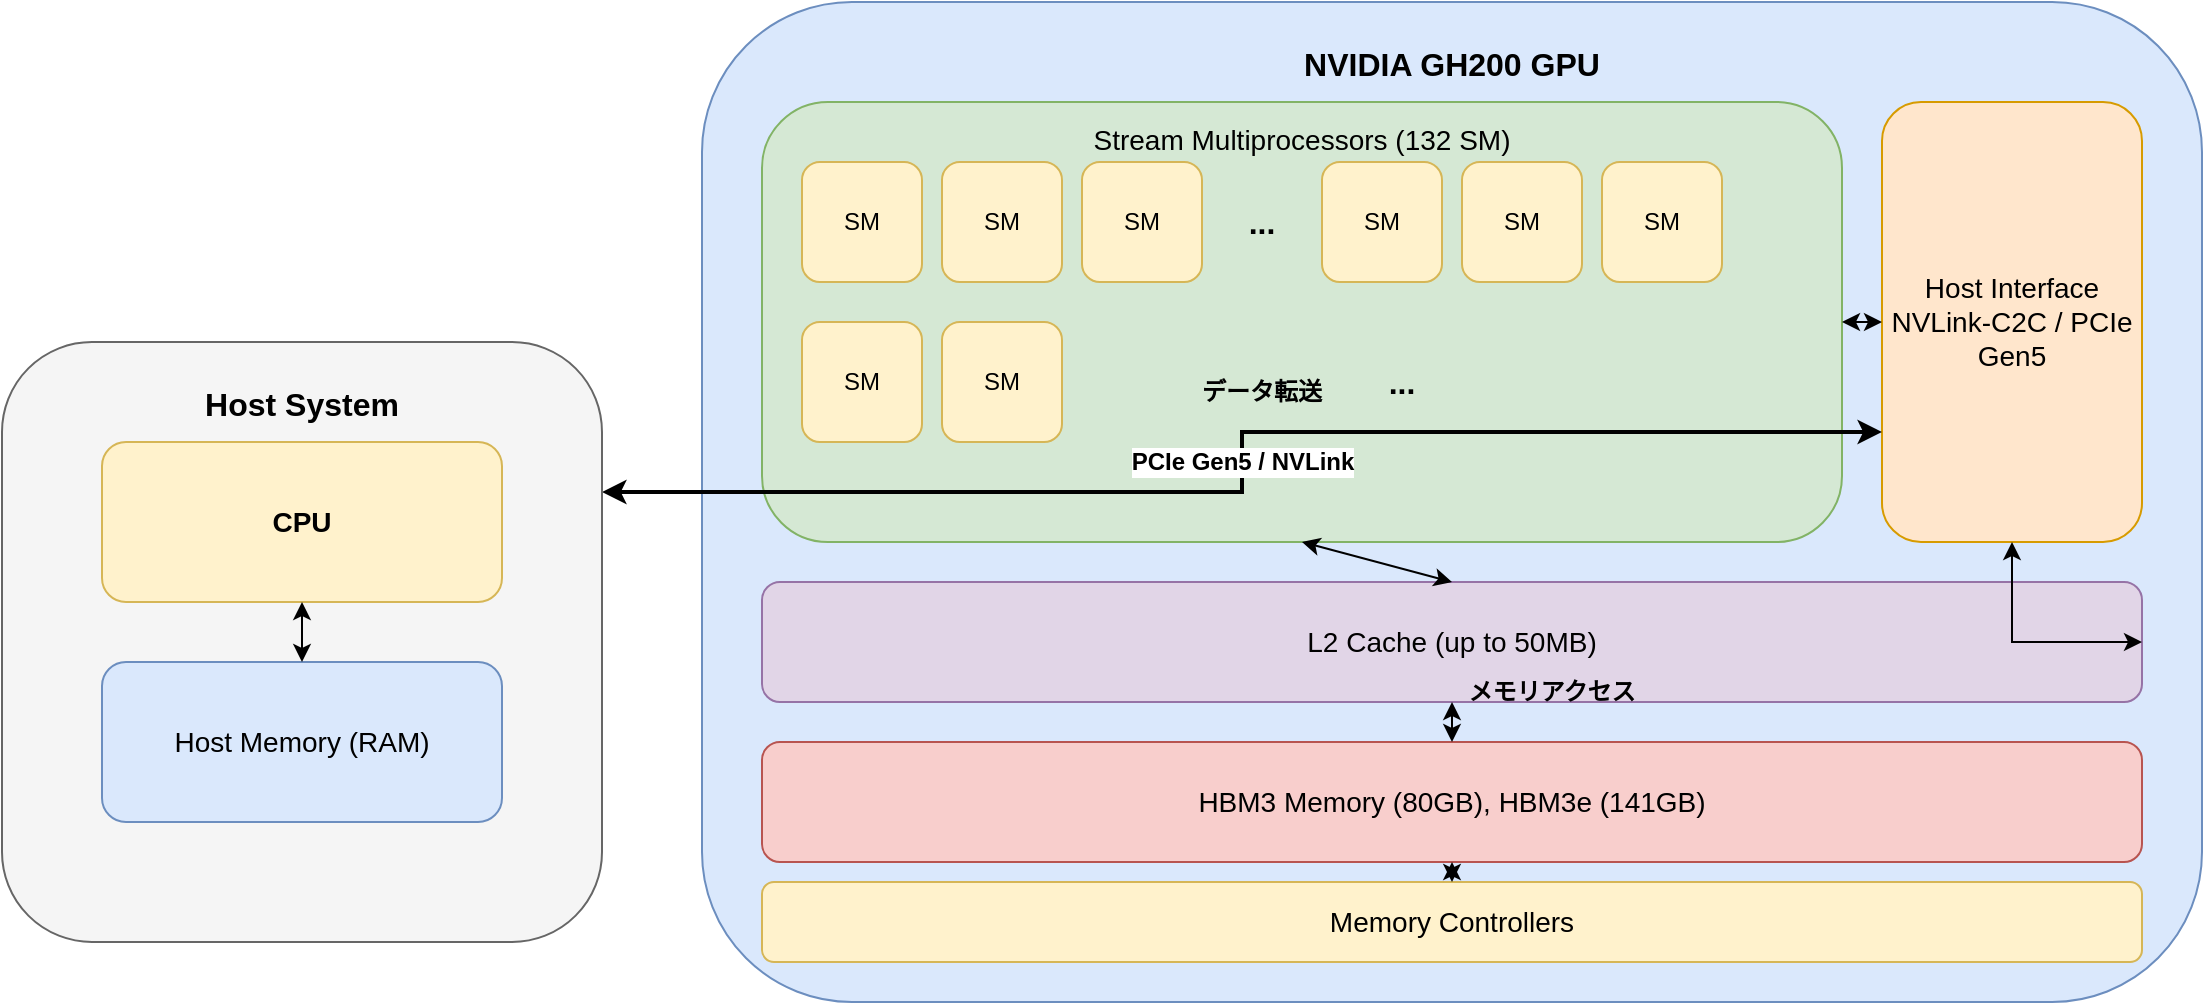 <mxfile>
    <diagram id="GH200_Architecture" name="GH200 GPU Architecture">
        <mxGraphModel dx="316" dy="483" grid="1" gridSize="10" guides="1" tooltips="1" connect="1" arrows="1" fold="1" page="1" pageScale="1" pageWidth="1100" pageHeight="1100" background="#ffffff" math="0" shadow="0">
            <root>
                <mxCell id="0"/>
                <mxCell id="1" parent="0"/>
                <mxCell id="2" value="NVIDIA GH200 GPU" style="rounded=1;whiteSpace=wrap;html=1;fillColor=#dae8fc;strokeColor=#6c8ebf;fontSize=16;fontStyle=1;verticalAlign=top;spacingTop=15;shadow=0;glass=0;" parent="1" vertex="1">
                    <mxGeometry x="400" y="50" width="750" height="500" as="geometry"/>
                </mxCell>
                <mxCell id="3" value="Stream Multiprocessors (132 SM)" style="rounded=1;whiteSpace=wrap;html=1;fillColor=#d5e8d4;strokeColor=#82b366;fontSize=14;verticalAlign=top;align=center;spacingTop=4;" parent="1" vertex="1">
                    <mxGeometry x="430" y="100" width="540" height="220" as="geometry"/>
                </mxCell>
                <mxCell id="4" value="SM" style="rounded=1;whiteSpace=wrap;html=1;fillColor=#fff2cc;strokeColor=#d6b656;fontSize=12;" parent="1" vertex="1">
                    <mxGeometry x="450" y="130" width="60" height="60" as="geometry"/>
                </mxCell>
                <mxCell id="5" value="SM" style="rounded=1;whiteSpace=wrap;html=1;fillColor=#fff2cc;strokeColor=#d6b656;fontSize=12;" parent="1" vertex="1">
                    <mxGeometry x="520" y="130" width="60" height="60" as="geometry"/>
                </mxCell>
                <mxCell id="6" value="SM" style="rounded=1;whiteSpace=wrap;html=1;fillColor=#fff2cc;strokeColor=#d6b656;fontSize=12;" parent="1" vertex="1">
                    <mxGeometry x="590" y="130" width="60" height="60" as="geometry"/>
                </mxCell>
                <mxCell id="7" value="..." style="text;html=1;strokeColor=none;fillColor=none;align=center;verticalAlign=middle;whiteSpace=wrap;rounded=0;fontSize=16;fontStyle=1" parent="1" vertex="1">
                    <mxGeometry x="660" y="145" width="40" height="30" as="geometry"/>
                </mxCell>
                <mxCell id="8" value="SM" style="rounded=1;whiteSpace=wrap;html=1;fillColor=#fff2cc;strokeColor=#d6b656;fontSize=12;" parent="1" vertex="1">
                    <mxGeometry x="710" y="130" width="60" height="60" as="geometry"/>
                </mxCell>
                <mxCell id="9" value="SM" style="rounded=1;whiteSpace=wrap;html=1;fillColor=#fff2cc;strokeColor=#d6b656;fontSize=12;" parent="1" vertex="1">
                    <mxGeometry x="780" y="130" width="60" height="60" as="geometry"/>
                </mxCell>
                <mxCell id="10" value="SM" style="rounded=1;whiteSpace=wrap;html=1;fillColor=#fff2cc;strokeColor=#d6b656;fontSize=12;" parent="1" vertex="1">
                    <mxGeometry x="850" y="130" width="60" height="60" as="geometry"/>
                </mxCell>
                <mxCell id="11" value="SM" style="rounded=1;whiteSpace=wrap;html=1;fillColor=#fff2cc;strokeColor=#d6b656;fontSize=12;" parent="1" vertex="1">
                    <mxGeometry x="450" y="210" width="60" height="60" as="geometry"/>
                </mxCell>
                <mxCell id="12" value="SM" style="rounded=1;whiteSpace=wrap;html=1;fillColor=#fff2cc;strokeColor=#d6b656;fontSize=12;" parent="1" vertex="1">
                    <mxGeometry x="520" y="210" width="60" height="60" as="geometry"/>
                </mxCell>
                <mxCell id="13" value="..." style="text;html=1;strokeColor=none;fillColor=none;align=center;verticalAlign=middle;whiteSpace=wrap;rounded=0;fontSize=16;fontStyle=1" parent="1" vertex="1">
                    <mxGeometry x="590" y="225" width="320" height="30" as="geometry"/>
                </mxCell>
                <mxCell id="14" value="L2 Cache (up to 50MB)" style="rounded=1;whiteSpace=wrap;html=1;fillColor=#e1d5e7;strokeColor=#9673a6;fontSize=14;" parent="1" vertex="1">
                    <mxGeometry x="430" y="340" width="690" height="60" as="geometry"/>
                </mxCell>
                <mxCell id="15" value="HBM3 Memory (80GB), HBM3e (141GB)" style="rounded=1;whiteSpace=wrap;html=1;fillColor=#f8cecc;strokeColor=#b85450;fontSize=14;" parent="1" vertex="1">
                    <mxGeometry x="430" y="420" width="690" height="60" as="geometry"/>
                </mxCell>
                <mxCell id="16" value="Host Interface&#xa;NVLink-C2C / PCIe Gen5" style="rounded=1;whiteSpace=wrap;html=1;fillColor=#ffe6cc;strokeColor=#d79b00;fontSize=14;" parent="1" vertex="1">
                    <mxGeometry x="990" y="100" width="130" height="220" as="geometry"/>
                </mxCell>
                <mxCell id="17" value="Memory Controllers" style="rounded=1;whiteSpace=wrap;html=1;fillColor=#fff2cc;strokeColor=#d6b656;fontSize=14;" parent="1" vertex="1">
                    <mxGeometry x="430" y="490" width="690" height="40" as="geometry"/>
                </mxCell>
                <mxCell id="18" value="" style="endArrow=classic;startArrow=classic;html=1;rounded=0;exitX=0.5;exitY=0;exitDx=0;exitDy=0;entryX=0.5;entryY=1;entryDx=0;entryDy=0;" parent="1" source="14" target="3" edge="1">
                    <mxGeometry width="50" height="50" relative="1" as="geometry">
                        <mxPoint x="750" y="350" as="sourcePoint"/>
                        <mxPoint x="800" y="300" as="targetPoint"/>
                    </mxGeometry>
                </mxCell>
                <mxCell id="19" value="" style="endArrow=classic;startArrow=classic;html=1;rounded=0;exitX=0.5;exitY=0;exitDx=0;exitDy=0;entryX=0.5;entryY=1;entryDx=0;entryDy=0;" parent="1" source="15" target="14" edge="1">
                    <mxGeometry width="50" height="50" relative="1" as="geometry">
                        <mxPoint x="750" y="430" as="sourcePoint"/>
                        <mxPoint x="800" y="380" as="targetPoint"/>
                    </mxGeometry>
                </mxCell>
                <mxCell id="20" value="" style="endArrow=classic;startArrow=classic;html=1;rounded=0;exitX=0.5;exitY=0;exitDx=0;exitDy=0;entryX=0.5;entryY=1;entryDx=0;entryDy=0;" parent="1" source="17" target="15" edge="1">
                    <mxGeometry width="50" height="50" relative="1" as="geometry">
                        <mxPoint x="750" y="500" as="sourcePoint"/>
                        <mxPoint x="800" y="450" as="targetPoint"/>
                    </mxGeometry>
                </mxCell>
                <mxCell id="21" value="" style="endArrow=classic;startArrow=classic;html=1;rounded=0;exitX=1;exitY=0.5;exitDx=0;exitDy=0;entryX=0;entryY=0.5;entryDx=0;entryDy=0;" parent="1" source="3" target="16" edge="1">
                    <mxGeometry width="50" height="50" relative="1" as="geometry">
                        <mxPoint x="950" y="250" as="sourcePoint"/>
                        <mxPoint x="1000" y="200" as="targetPoint"/>
                    </mxGeometry>
                </mxCell>
                <mxCell id="22" value="" style="endArrow=classic;startArrow=classic;html=1;rounded=0;exitX=0.5;exitY=1;exitDx=0;exitDy=0;entryX=1;entryY=0.5;entryDx=0;entryDy=0;" parent="1" source="16" target="14" edge="1">
                    <mxGeometry width="50" height="50" relative="1" as="geometry">
                        <mxPoint x="650" y="330" as="sourcePoint"/>
                        <mxPoint x="700" y="280" as="targetPoint"/>
                        <Array as="points">
                            <mxPoint x="1055" y="370"/>
                        </Array>
                    </mxGeometry>
                </mxCell>
                <mxCell id="104" value="PCIe Gen5 / NVLink" style="endArrow=classic;startArrow=classic;html=1;rounded=0;exitX=1;exitY=0.25;exitDx=0;exitDy=0;entryX=0;entryY=0.75;entryDx=0;entryDy=0;fontSize=12;fontStyle=1;strokeWidth=2;edgeStyle=orthogonalEdgeStyle;" parent="1" source="100" target="16" edge="1">
                    <mxGeometry width="50" height="50" relative="1" as="geometry">
                        <mxPoint x="360" y="200" as="sourcePoint"/>
                        <mxPoint x="410" y="150" as="targetPoint"/>
                    </mxGeometry>
                </mxCell>
                <mxCell id="105" value="データ転送" style="text;html=1;strokeColor=none;fillColor=none;align=center;verticalAlign=middle;whiteSpace=wrap;rounded=0;fontSize=12;fontStyle=1" parent="1" vertex="1">
                    <mxGeometry x="635" y="230" width="90" height="30" as="geometry"/>
                </mxCell>
                <mxCell id="106" value="メモリアクセス" style="text;html=1;strokeColor=none;fillColor=none;align=center;verticalAlign=middle;whiteSpace=wrap;rounded=0;fontSize=12;fontStyle=1" parent="1" vertex="1">
                    <mxGeometry x="775" y="380" width="100" height="30" as="geometry"/>
                </mxCell>
                <mxCell id="107" value="" style="group" parent="1" vertex="1" connectable="0">
                    <mxGeometry x="50" y="220" width="300" height="300" as="geometry"/>
                </mxCell>
                <mxCell id="100" value="Host System" style="rounded=1;whiteSpace=wrap;html=1;fillColor=#f5f5f5;strokeColor=#666666;fontSize=16;fontStyle=1;verticalAlign=top;spacingTop=15;shadow=0;glass=0;" parent="107" vertex="1">
                    <mxGeometry width="300" height="300" as="geometry"/>
                </mxCell>
                <mxCell id="101" value="CPU" style="rounded=1;whiteSpace=wrap;html=1;fillColor=#fff2cc;strokeColor=#d6b656;fontSize=14;fontStyle=1;" parent="107" vertex="1">
                    <mxGeometry x="50" y="50" width="200" height="80" as="geometry"/>
                </mxCell>
                <mxCell id="102" value="Host Memory (RAM)" style="rounded=1;whiteSpace=wrap;html=1;fillColor=#dae8fc;strokeColor=#6c8ebf;fontSize=14;" parent="107" vertex="1">
                    <mxGeometry x="50" y="160" width="200" height="80" as="geometry"/>
                </mxCell>
                <mxCell id="103" value="" style="endArrow=classic;startArrow=classic;html=1;rounded=0;exitX=0.5;exitY=0;exitDx=0;exitDy=0;entryX=0.5;entryY=1;entryDx=0;entryDy=0;" parent="107" source="102" target="101" edge="1">
                    <mxGeometry width="50" height="50" relative="1" as="geometry">
                        <mxPoint x="150" y="150" as="sourcePoint"/>
                        <mxPoint x="200" y="100" as="targetPoint"/>
                    </mxGeometry>
                </mxCell>
            </root>
        </mxGraphModel>
    </diagram>
</mxfile>